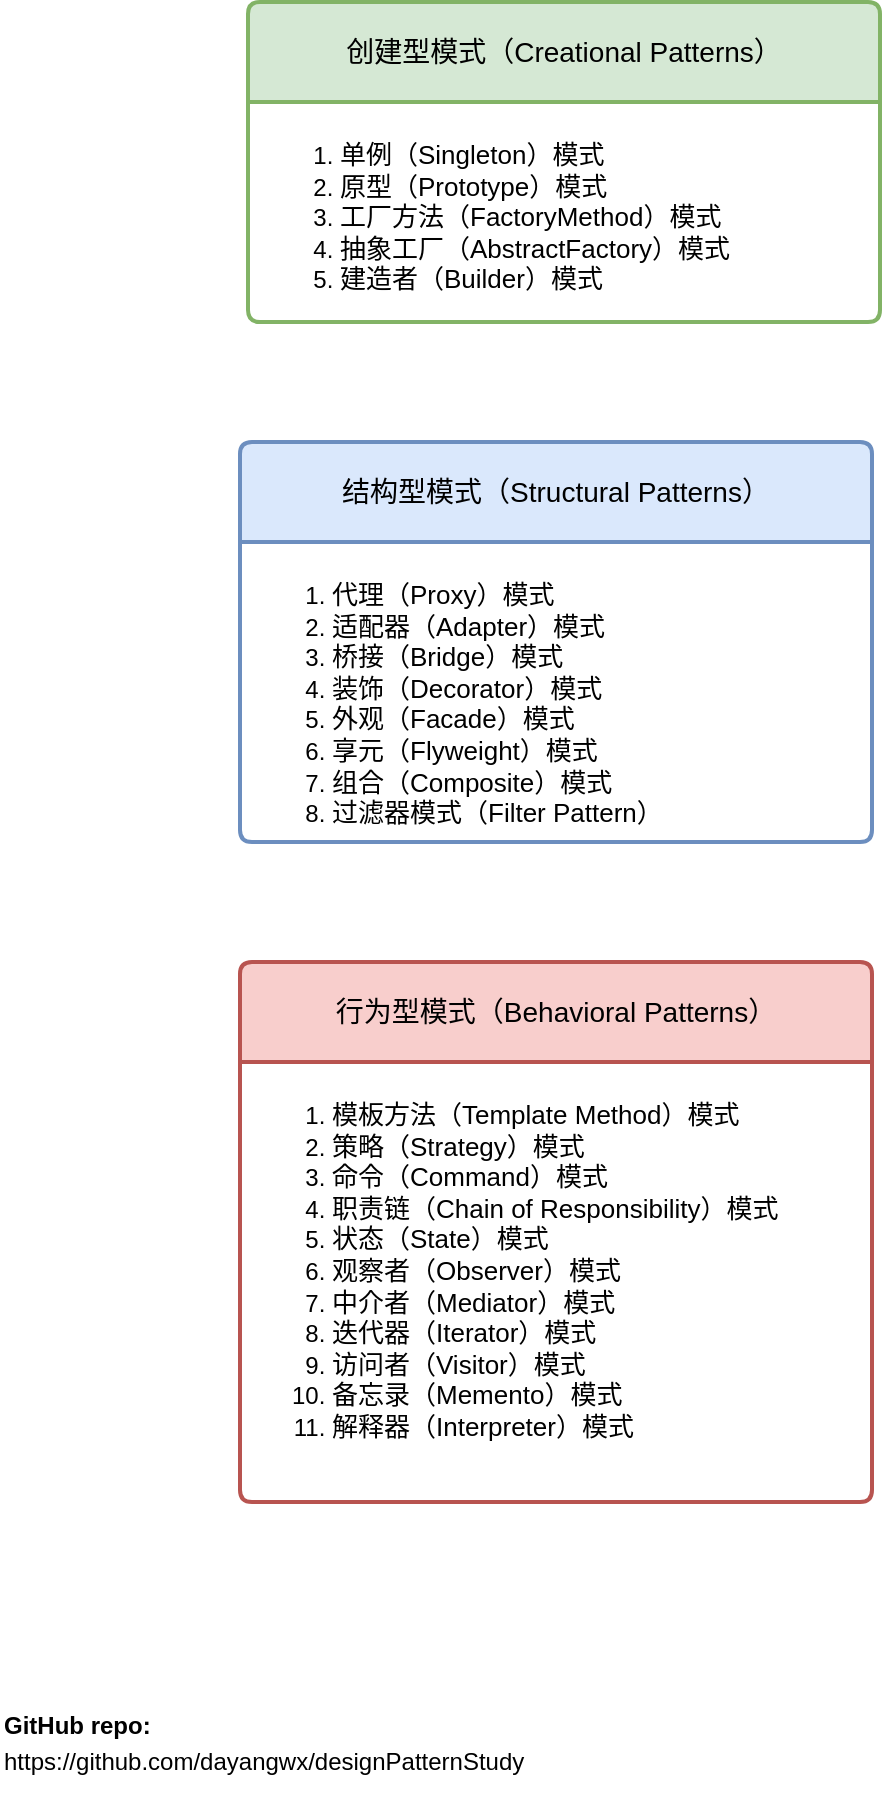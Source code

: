 <mxfile version="28.0.5" pages="3">
  <diagram id="zRVN3s2uPfJnkFUQuOGw" name="设计模式总览">
    <mxGraphModel dx="2253" dy="743" grid="1" gridSize="10" guides="1" tooltips="1" connect="1" arrows="1" fold="1" page="1" pageScale="1" pageWidth="827" pageHeight="1169" math="0" shadow="0">
      <root>
        <mxCell id="0" />
        <mxCell id="1" parent="0" />
        <mxCell id="wAoLEg8Pgq-Iw8aR-I5j-6" value="创建型模式（Creational Patterns）" style="swimlane;childLayout=stackLayout;horizontal=1;startSize=50;horizontalStack=0;rounded=1;fontSize=14;fontStyle=0;strokeWidth=2;resizeParent=0;resizeLast=1;shadow=0;dashed=0;align=center;arcSize=4;whiteSpace=wrap;html=1;fillColor=#d5e8d4;strokeColor=#82b366;" vertex="1" parent="1">
          <mxGeometry x="54" y="110" width="316" height="160" as="geometry" />
        </mxCell>
        <mxCell id="wAoLEg8Pgq-Iw8aR-I5j-7" value="&lt;ol&gt;&lt;li&gt;&lt;font style=&quot;font-size: 13px;&quot;&gt;单例（Singleton）模式&lt;/font&gt;&lt;/li&gt;&lt;li&gt;&lt;font style=&quot;font-size: 13px;&quot;&gt;原型（Prototype）模式&lt;/font&gt;&lt;/li&gt;&lt;li&gt;&lt;font style=&quot;font-size: 13px;&quot;&gt;工厂方法（FactoryMethod）模式&lt;/font&gt;&lt;/li&gt;&lt;li&gt;&lt;font style=&quot;font-size: 13px;&quot;&gt;抽象工厂（AbstractFactory）模式&lt;/font&gt;&lt;/li&gt;&lt;li&gt;&lt;font style=&quot;font-size: 13px;&quot;&gt;建造者（Builder）模式&lt;/font&gt;&lt;/li&gt;&lt;/ol&gt;" style="align=left;strokeColor=none;fillColor=none;spacingLeft=4;spacingRight=4;fontSize=12;verticalAlign=top;resizable=0;rotatable=0;part=1;html=1;whiteSpace=wrap;" vertex="1" parent="wAoLEg8Pgq-Iw8aR-I5j-6">
          <mxGeometry y="50" width="316" height="110" as="geometry" />
        </mxCell>
        <mxCell id="qGMsyxO-o0y64ilo2A73-3" value="结构型模式（Structural Patterns）" style="swimlane;childLayout=stackLayout;horizontal=1;startSize=50;horizontalStack=0;rounded=1;fontSize=14;fontStyle=0;strokeWidth=2;resizeParent=0;resizeLast=1;shadow=0;dashed=0;align=center;arcSize=4;whiteSpace=wrap;html=1;fillColor=#dae8fc;strokeColor=#6c8ebf;" vertex="1" parent="1">
          <mxGeometry x="50" y="330" width="316" height="200" as="geometry" />
        </mxCell>
        <mxCell id="qGMsyxO-o0y64ilo2A73-4" value="&lt;ol&gt;&lt;li&gt;&lt;span style=&quot;font-size: 13px; background-color: transparent; color: light-dark(rgb(0, 0, 0), rgb(255, 255, 255));&quot;&gt;代理（Proxy）模式&lt;/span&gt;&lt;/li&gt;&lt;li&gt;&lt;span style=&quot;font-size: 13px; background-color: transparent; color: light-dark(rgb(0, 0, 0), rgb(255, 255, 255));&quot;&gt;适配器（Adapter）模式&lt;/span&gt;&lt;/li&gt;&lt;li&gt;&lt;span style=&quot;font-size: 13px; background-color: transparent; color: light-dark(rgb(0, 0, 0), rgb(255, 255, 255));&quot;&gt;桥接（Bridge）模式&lt;/span&gt;&lt;/li&gt;&lt;li&gt;&lt;span style=&quot;font-size: 13px; background-color: transparent; color: light-dark(rgb(0, 0, 0), rgb(255, 255, 255));&quot;&gt;装饰（Decorator）模式&lt;/span&gt;&lt;/li&gt;&lt;li&gt;&lt;span style=&quot;font-size: 13px; background-color: transparent; color: light-dark(rgb(0, 0, 0), rgb(255, 255, 255));&quot;&gt;外观（Facade）模式&lt;/span&gt;&lt;/li&gt;&lt;li&gt;&lt;span style=&quot;font-size: 13px; background-color: transparent; color: light-dark(rgb(0, 0, 0), rgb(255, 255, 255));&quot;&gt;享元（Flyweight）模式&lt;/span&gt;&lt;/li&gt;&lt;li&gt;&lt;span style=&quot;font-size: 13px; background-color: transparent; color: light-dark(rgb(0, 0, 0), rgb(255, 255, 255));&quot;&gt;组合（Composite）模式&lt;/span&gt;&lt;/li&gt;&lt;li&gt;&lt;span style=&quot;font-size: 13px; background-color: transparent; color: light-dark(rgb(0, 0, 0), rgb(255, 255, 255));&quot;&gt;过滤器模式（Filter Pattern）&lt;/span&gt;&lt;/li&gt;&lt;/ol&gt;" style="align=left;strokeColor=none;fillColor=none;spacingLeft=4;spacingRight=4;fontSize=12;verticalAlign=top;resizable=0;rotatable=0;part=1;html=1;whiteSpace=wrap;" vertex="1" parent="qGMsyxO-o0y64ilo2A73-3">
          <mxGeometry y="50" width="316" height="150" as="geometry" />
        </mxCell>
        <mxCell id="Pu4IM1onjuimVq4AnpsN-2" value="&lt;span style=&quot;text-align: left;&quot;&gt;&lt;font&gt;行为型模式（Behavioral Patterns）&lt;/font&gt;&lt;/span&gt;" style="swimlane;childLayout=stackLayout;horizontal=1;startSize=50;horizontalStack=0;rounded=1;fontSize=14;fontStyle=0;strokeWidth=2;resizeParent=0;resizeLast=1;shadow=0;dashed=0;align=center;arcSize=4;whiteSpace=wrap;html=1;fillColor=#f8cecc;strokeColor=#b85450;" vertex="1" parent="1">
          <mxGeometry x="50" y="590" width="316" height="270" as="geometry" />
        </mxCell>
        <mxCell id="Pu4IM1onjuimVq4AnpsN-3" value="&lt;ol&gt;&lt;li&gt;&lt;span style=&quot;font-size: 13px; background-color: transparent; color: light-dark(rgb(0, 0, 0), rgb(255, 255, 255));&quot;&gt;模板方法（Template Method）模式&lt;/span&gt;&lt;/li&gt;&lt;li&gt;&lt;span style=&quot;font-size: 13px;&quot;&gt;策略（Strategy）模式&lt;/span&gt;&lt;/li&gt;&lt;li&gt;&lt;span style=&quot;font-size: 13px;&quot;&gt;命令（Command）模式&lt;/span&gt;&lt;/li&gt;&lt;li&gt;&lt;span style=&quot;font-size: 13px;&quot;&gt;职责链（Chain of Responsibility）模式&lt;/span&gt;&lt;/li&gt;&lt;li&gt;&lt;span style=&quot;font-size: 13px;&quot;&gt;状态（State）模式&lt;/span&gt;&lt;/li&gt;&lt;li&gt;&lt;span style=&quot;font-size: 13px;&quot;&gt;观察者（Observer）模式&lt;/span&gt;&lt;/li&gt;&lt;li&gt;&lt;span style=&quot;font-size: 13px;&quot;&gt;中介者（Mediator）模式&lt;/span&gt;&lt;/li&gt;&lt;li&gt;&lt;span style=&quot;font-size: 13px;&quot;&gt;迭代器（Iterator）模式&lt;/span&gt;&lt;/li&gt;&lt;li&gt;&lt;span style=&quot;font-size: 13px;&quot;&gt;访问者（Visitor）模式&lt;/span&gt;&lt;/li&gt;&lt;li&gt;&lt;span style=&quot;font-size: 13px;&quot;&gt;备忘录（Memento）模式&lt;/span&gt;&lt;/li&gt;&lt;li&gt;&lt;span style=&quot;font-size: 13px;&quot;&gt;解释器（Interpreter）模式&lt;/span&gt;&lt;/li&gt;&lt;/ol&gt;" style="align=left;strokeColor=none;fillColor=none;spacingLeft=4;spacingRight=4;fontSize=12;verticalAlign=top;resizable=0;rotatable=0;part=1;html=1;whiteSpace=wrap;" vertex="1" parent="Pu4IM1onjuimVq4AnpsN-2">
          <mxGeometry y="50" width="316" height="220" as="geometry" />
        </mxCell>
        <mxCell id="tuSu_7EWScsvxFUcPU4P-1" value="&lt;div style=&quot;line-height: 150%;&quot;&gt;&lt;b&gt;GitHub repo:&lt;/b&gt;&lt;div&gt;https://github.com/dayangwx/designPatternStudy&lt;/div&gt;&lt;/div&gt;" style="text;html=1;align=left;verticalAlign=middle;resizable=0;points=[];autosize=1;strokeColor=none;fillColor=none;" vertex="1" parent="1">
          <mxGeometry x="-70" y="955" width="280" height="50" as="geometry" />
        </mxCell>
      </root>
    </mxGraphModel>
  </diagram>
  <diagram id="s9Nj-BNSNQLIezm4u_ZE" name="创建型-单例设计模式">
    <mxGraphModel dx="786" dy="463" grid="1" gridSize="10" guides="1" tooltips="1" connect="1" arrows="1" fold="1" page="1" pageScale="1" pageWidth="827" pageHeight="1169" math="0" shadow="0">
      <root>
        <mxCell id="0" />
        <mxCell id="1" parent="0" />
      </root>
    </mxGraphModel>
  </diagram>
  <diagram name="创建型-工厂设计模式" id="Page-1">
    <mxGraphModel dx="1426" dy="743" grid="1" gridSize="10" guides="1" tooltips="1" connect="1" arrows="1" fold="1" page="1" pageScale="1" pageWidth="827" pageHeight="1169" math="0" shadow="0">
      <root>
        <mxCell id="0" />
        <mxCell id="1" parent="0" />
        <UserObject label="&lt;div style=&quot;font-size: 1px&quot;&gt;&lt;p style=&quot;text-align:center;margin-left:0;margin-right:0;margin-top:0px;margin-bottom:0px;text-indent:0;vertical-align:middle;direction:ltr;&quot;&gt;&lt;font style=&quot;font-size:12px;font-family:0;color:#000000;direction:ltr;letter-spacing:0px;line-height:120%;opacity:1&quot;&gt;抽象类Car&lt;/font&gt;&lt;/p&gt;&lt;/div&gt;" tags="Background" id="2">
          <mxCell style="verticalAlign=middle;align=center;overflow=width;vsdxID=1;fillColor=#fbeada;gradientColor=none;shape=stencil(hZJLEoIwDIZP06VMSQZ0j3gPRop0rJQpD/H2UoMCLQ67JP2S/EnKMGnKrBYMeNMafRdPmbclwzMDkFUpjGxHi2HKMCm0ETejuyonv84saa2H7m2FgfLCOIiPNgv4iyL8410IVrJawCcMEP/D185Q6XCqzaMgiic+XCbwATaQX+wLod8W18ymTH8mB3eFHnydswjwGVjPgn5b3N3lzuJHYz5ZIZWiiy/f3ROPIfoemL4B);strokeColor=#000000;strokeWidth=2;spacingTop=-3;spacingBottom=-3;spacingLeft=-3;spacingRight=-3;points=[];labelBackgroundColor=none;rounded=0;html=1;whiteSpace=wrap;" parent="1" vertex="1">
            <mxGeometry x="111" y="286" width="100" height="50" as="geometry" />
          </mxCell>
        </UserObject>
        <UserObject label="&lt;div style=&quot;font-size: 1px&quot;&gt;&lt;p style=&quot;text-align:center;margin-left:0;margin-right:0;margin-top:0px;margin-bottom:0px;text-indent:0;vertical-align:middle;direction:ltr;&quot;&gt;&lt;font style=&quot;font-size:12px;font-family:0;color:#000000;direction:ltr;letter-spacing:0px;line-height:120%;opacity:1&quot;&gt;具体类A-VanCar&lt;/font&gt;&lt;/p&gt;&lt;/div&gt;" tags="Background" id="3">
          <mxCell style="verticalAlign=middle;align=center;overflow=width;vsdxID=2;fillColor=#fadcdb;gradientColor=none;shape=stencil(nZBRDoQgDERP03+WHsHFe5iISyOCQdT19kIaIxq//Jtp3zTpAFaTaUYNUkwx+F6v1EYD+AUpyRkdKCYFqACrzgf9C352LfuxyWRWg1/yhT/nRE5IsZWuZtCSK8CPeI0e/hF+jV7AJM4PO7KWCyr390bSiNtEtQM=);strokeColor=#000000;strokeWidth=2;spacingTop=-3;spacingBottom=-3;spacingLeft=-3;spacingRight=-3;points=[];labelBackgroundColor=none;rounded=0;html=1;whiteSpace=wrap;" parent="1" vertex="1">
            <mxGeometry x="295" y="232" width="149" height="54" as="geometry" />
          </mxCell>
        </UserObject>
        <UserObject label="&lt;div style=&quot;font-size: 1px&quot;&gt;&lt;p style=&quot;text-align:center;margin-left:0;margin-right:0;margin-top:0px;margin-bottom:0px;text-indent:0;vertical-align:middle;direction:ltr;&quot;&gt;&lt;font style=&quot;font-size:12px;font-family:0;color:#000000;direction:ltr;letter-spacing:0px;line-height:120%;opacity:1&quot;&gt;具体类B-Sedan&lt;/font&gt;&lt;/p&gt;&lt;/div&gt;" tags="Background" id="4">
          <mxCell style="verticalAlign=middle;align=center;overflow=width;vsdxID=3;fillColor=#fadcdb;gradientColor=none;shape=stencil(nZBRDoQgDERP03+WHsHFe5iISyOCQdT19kIaIxq//Jtp3zTpAFaTaUYNUkwx+F6v1EYD+AUpyRkdKCYFqACrzgf9C352LfuxyWRWg1/yhT/nRE5IsZWuZtCSK8CPeI0e/hF+jV7AJM4PO7KWCyr390bSiNtEtQM=);strokeColor=#000000;strokeWidth=2;spacingTop=-3;spacingBottom=-3;spacingLeft=-3;spacingRight=-3;points=[];labelBackgroundColor=none;rounded=0;html=1;whiteSpace=wrap;" parent="1" vertex="1">
            <mxGeometry x="295" y="336" width="149" height="54" as="geometry" />
          </mxCell>
        </UserObject>
        <UserObject label="&lt;div style=&quot;font-size: 1px&quot;&gt;&lt;p style=&quot;text-align:center;margin-left:0;margin-right:0;margin-top:0px;margin-bottom:0px;text-indent:0;vertical-align:middle;direction:ltr;&quot;&gt;&lt;font style=&quot;font-size:12px;font-family:0;color:#000000;direction:ltr;letter-spacing:0px;line-height:120%;opacity:1&quot;&gt;BuildSimpleCarFactory&lt;/font&gt;&lt;/p&gt;&lt;/div&gt;" tags="Background" id="5">
          <mxCell style="verticalAlign=middle;align=center;overflow=width;vsdxID=4;fillColor=#e5f6da;gradientColor=none;shape=stencil(nZBRDoQgDERP03+WHsHFe5iISyOCQdT19kIaIxq//Jtp3zTpAFaTaUYNUkwx+F6v1EYD+AUpyRkdKCYFqACrzgf9C352LfuxyWRWg1/yhT/nRE5IsZWuZtCSK8CPeI0e/hF+jV7AJM4PO7KWCyr390bSiNtEtQM=);strokeColor=#000000;strokeWidth=2;spacingTop=-3;spacingBottom=-3;spacingLeft=-3;spacingRight=-3;points=[];labelBackgroundColor=none;rounded=0;html=1;whiteSpace=wrap;" parent="1" vertex="1">
            <mxGeometry x="513" y="284" width="197" height="66" as="geometry" />
          </mxCell>
        </UserObject>
        <UserObject label="&lt;div style=&quot;font-size: 1px&quot;&gt;&lt;p style=&quot;text-align:center;margin-left:0;margin-right:0;margin-top:0px;margin-bottom:0px;text-indent:0;vertical-align:middle;direction:ltr;&quot;&gt;&lt;font style=&quot;font-size:12px;font-family:0;color:#000000;direction:ltr;letter-spacing:0px;line-height:120%;opacity:1&quot;&gt;if (&amp;quot;mysql&amp;quot;.equalsIgnoreCase(type)) {&lt;br/&gt;   return &lt;/font&gt;&lt;font style=&quot;font-size:12px;font-family:0;color:#000000;direction:ltr;letter-spacing:0px;line-height:120%;opacity:1&quot;&gt;&lt;b&gt;new MysqlDBConnect&lt;/b&gt;&lt;/font&gt;&lt;font style=&quot;font-size:12px;font-family:0;color:#000000;direction:ltr;letter-spacing:0px;line-height:120%;opacity:1&quot;&gt;(&amp;quot;muser&amp;quot;, &amp;quot;jdbc.mysql&amp;quot;);&lt;br/&gt;} else if (&amp;quot;azure&amp;quot;.equalsIgnoreCase(type)) {&lt;br/&gt;   return &lt;/font&gt;&lt;font style=&quot;font-size:12px;font-family:0;color:#000000;direction:ltr;letter-spacing:0px;line-height:120%;opacity:1&quot;&gt;&lt;b&gt;new AzureDBConnect&lt;/b&gt;&lt;/font&gt;&lt;font style=&quot;font-size:12px;font-family:0;color:#000000;direction:ltr;letter-spacing:0px;line-height:120%;opacity:1&quot;&gt;(&amp;quot;azureUser&amp;quot;, &amp;quot;jdbc.azure&amp;quot;);&lt;br/&gt;}&lt;/font&gt;&lt;/p&gt;&lt;/div&gt;" tags="Background" id="6">
          <mxCell style="verticalAlign=middle;align=center;overflow=width;vsdxID=5;fillColor=#fff7bc;gradientColor=none;shape=stencil(UzV2Ls5ILEhVNTIoLinKz04tz0wpyVA1dlE1MsrMy0gtyiwBslSNXVWNndPyi1LTi/JL81Ig/IJEkEoQKze/DGRCBUSfAUiHkUElMs8NojAnMw9JoaWZnqEZsYoNDVDNNTTVMzIhQbkBHrPJVkqeQiADEXZpmTk5yDLooQwUgsSQsSsA);strokeColor=none;strokeWidth=0;spacingTop=-3;spacingBottom=-3;spacingLeft=-3;spacingRight=-3;points=[];labelBackgroundColor=none;rounded=0;html=1;whiteSpace=wrap;" parent="1" vertex="1">
            <mxGeometry x="790" y="264.5" width="417" height="105" as="geometry" />
          </mxCell>
        </UserObject>
        <UserObject label="" tags="Background" id="7">
          <mxCell style="vsdxID=6;fillColor=#fff7bc;gradientColor=none;shape=stencil(UzV2Ls5ILEhVNTIoLinKz04tz0wpyVA1dlE1MsrMy0gtyiwBslSNXVWNndPyi1LTi/JL81Ig/IJEkEoQKze/DGRCBUSfpZmeoRlIl5FBJUTEAMxzgyjOyczDq9jQVM/IBLcGQwMDUpQTcAyQgfBGWmZODrIMuoeBQpDAMnYFAA==);strokeColor=none;strokeWidth=0;spacingTop=-3;spacingBottom=-3;spacingLeft=-3;spacingRight=-3;points=[];labelBackgroundColor=none;rounded=0;html=1;whiteSpace=wrap;" parent="1" vertex="1">
            <mxGeometry x="762" y="258" width="417" height="105" as="geometry" />
          </mxCell>
        </UserObject>
        <UserObject label="" tags="Background" id="8">
          <mxCell style="vsdxID=7;fillColor=none;gradientColor=none;shape=stencil(UzV2Ls5ILEhVNTIoLinKz04tz0wpyVA1dlE1MsrMy0gtyiwBslSNXVWNndPyi1LTi/JL81Ig/IJEkEoQKze/DGRCBUSfAUiHkUElMs8NojAnMw9JoaWZnqEZsYoNDVDNNTTVMzIhQbkBHrPJVkqeQiADEXZADnrAAoUgkWLsCgA=);strokeColor=none;strokeWidth=0;spacingTop=-3;spacingBottom=-3;spacingLeft=-3;spacingRight=-3;points=[];labelBackgroundColor=none;rounded=0;html=1;whiteSpace=wrap;" parent="1" vertex="1">
            <mxGeometry x="762" y="258" width="417" height="105" as="geometry" />
          </mxCell>
        </UserObject>
        <UserObject label="&lt;div style=&quot;font-size: 1px&quot;&gt;&lt;p style=&quot;text-align:center;margin-left:0;margin-right:0;margin-top:0px;margin-bottom:0px;text-indent:0;vertical-align:middle;direction:ltr;&quot;&gt;&lt;font style=&quot;font-size: 16px; color: rgb(0, 0, 0); direction: ltr; letter-spacing: 0px; line-height: 120%; opacity: 1;&quot;&gt;&lt;b&gt;简单工厂模式：&lt;/b&gt;&lt;/font&gt;&lt;/p&gt;&lt;/div&gt;" tags="Background" id="9">
          <mxCell style="verticalAlign=middle;align=center;overflow=width;vsdxID=8;fillColor=none;gradientColor=none;shape=stencil(nZBLDoAgDERP0z3SI/i5B4koRAWC+Lu9kMaIxpW7mfZNkw5gOSvhJHA2B28Huek2KMAKONdGSa9DVIA1YNlZL3tvF9OSdyKRSU12TRd2yrGU4OzIXUPgqE0GFuw3evlP+Df6AKO4P6Ry8t27jTiiJrE+AQ==);strokeColor=#000000;strokeWidth=2;spacingTop=-3;spacingBottom=-3;spacingLeft=-3;spacingRight=-3;points=[];labelBackgroundColor=none;rounded=0;html=1;whiteSpace=wrap;" parent="1" vertex="1">
            <mxGeometry x="111" y="150" width="127" height="40" as="geometry" />
          </mxCell>
        </UserObject>
        <UserObject label="&lt;div style=&quot;font-size: 1px&quot;&gt;&lt;p style=&quot;text-align:center;margin-left:0;margin-right:0;margin-top:0px;margin-bottom:0px;text-indent:0;vertical-align:middle;direction:ltr;&quot;&gt;&lt;font style=&quot;font-size: 12px; color: rgb(0, 0, 0); direction: ltr; letter-spacing: 0px; line-height: 120%; opacity: 1;&quot;&gt;违背开闭原则，说白了就是代码耦合度高。&lt;/font&gt;&lt;/p&gt;&lt;p style=&quot;text-align:center;margin-left:0;margin-right:0;margin-top:0px;margin-bottom:0px;text-indent:0;vertical-align:middle;direction:ltr;&quot;&gt;&lt;font style=&quot;font-size: 12px; color: rgb(0, 0, 0); direction: ltr; letter-spacing: 0px; line-height: 120%; opacity: 1;&quot;&gt;如果你要扩展，就要新增else&lt;/font&gt;&lt;/p&gt;&lt;/div&gt;" tags="Background" id="10">
          <mxCell style="verticalAlign=middle;align=center;overflow=width;vsdxID=9;fillColor=none;gradientColor=none;shape=stencil(nZBLDoAgDERP0z3SI/i5B4koRAWC+Lu9kMaIxpW7mfZNkw5gOSvhJHA2B28Huek2KMAKONdGSa9DVIA1YNlZL3tvF9OSdyKRSU12TRd2yrGU4OzIXUPgqE0GFuw3evlP+Df6AKO4P6Ry8t27jTiiJrE+AQ==);strokeColor=#000000;strokeWidth=2;spacingTop=-3;spacingBottom=-3;spacingLeft=-3;spacingRight=-3;points=[];labelBackgroundColor=none;rounded=0;html=1;whiteSpace=wrap;" parent="1" vertex="1">
            <mxGeometry x="111" y="450" width="387" height="40" as="geometry" />
          </mxCell>
        </UserObject>
        <UserObject label="&lt;div style=&quot;font-size: 1px&quot;&gt;&lt;p style=&quot;text-align:center;margin-left:0;margin-right:0;margin-top:0px;margin-bottom:0px;text-indent:0;vertical-align:middle;direction:ltr;&quot;&gt;&lt;font style=&quot;font-size:12px;font-family:0;color:#000000;direction:ltr;letter-spacing:0px;line-height:120%;opacity:1&quot;&gt;extends&lt;/font&gt;&lt;/p&gt;&lt;/div&gt;" tags="Background" id="11">
          <mxCell style="vsdxID=10;edgeStyle=none;startArrow=none;endArrow=block;startSize=5;endSize=5;strokeWidth=2;spacingTop=0;spacingBottom=0;spacingLeft=0;spacingRight=0;verticalAlign=middle;html=1;labelBackgroundColor=#ffffff;rounded=0;align=center;exitX=0;exitY=0.5;exitDx=0;exitDy=0;exitPerimeter=0;entryX=0.5;entryY=1;entryDx=0;entryDy=0;entryPerimeter=0;" parent="1" source="4" target="2" edge="1">
            <mxGeometry x="-0.317" y="7" relative="1" as="geometry">
              <mxPoint as="offset" />
              <Array as="points">
                <mxPoint x="161" y="363" />
              </Array>
            </mxGeometry>
          </mxCell>
        </UserObject>
        <UserObject label="&lt;div style=&quot;font-size: 1px&quot;&gt;&lt;p style=&quot;text-align:center;margin-left:0;margin-right:0;margin-top:0px;margin-bottom:0px;text-indent:0;vertical-align:middle;direction:ltr;&quot;&gt;&lt;font style=&quot;font-size:12px;font-family:0;color:#000000;direction:ltr;letter-spacing:0px;line-height:120%;opacity:1&quot;&gt;extends&lt;/font&gt;&lt;/p&gt;&lt;/div&gt;" tags="Background" id="12">
          <mxCell style="vsdxID=11;edgeStyle=none;startArrow=none;endArrow=block;startSize=5;endSize=5;strokeWidth=2;spacingTop=0;spacingBottom=0;spacingLeft=0;spacingRight=0;verticalAlign=middle;html=1;labelBackgroundColor=#ffffff;rounded=0;align=center;exitX=0;exitY=0.5;exitDx=0;exitDy=0;exitPerimeter=0;entryX=0.5;entryY=0;entryDx=0;entryDy=0;entryPerimeter=0;" parent="1" source="3" target="2" edge="1">
            <mxGeometry relative="1" as="geometry">
              <mxPoint x="34" as="offset" />
              <Array as="points">
                <mxPoint x="161" y="259" />
              </Array>
            </mxGeometry>
          </mxCell>
        </UserObject>
        <UserObject label="" tags="Background" id="13">
          <mxCell style="vsdxID=12;edgeStyle=none;dashed=1;dashPattern=1.00 4.00;startArrow=none;endArrow=block;startSize=5;endSize=5;strokeWidth=2;spacingTop=0;spacingBottom=0;spacingLeft=0;spacingRight=0;verticalAlign=middle;html=1;labelBackgroundColor=#ffffff;rounded=0;exitX=0.497;exitY=0;exitDx=0;exitDy=0;exitPerimeter=0;entryX=1;entryY=0.5;entryDx=0;entryDy=0;entryPerimeter=0;" parent="1" source="5" target="3" edge="1">
            <mxGeometry relative="1" as="geometry">
              <mxPoint x="70" y="101" as="offset" />
              <Array as="points">
                <mxPoint x="608" y="259" />
              </Array>
            </mxGeometry>
          </mxCell>
        </UserObject>
        <UserObject label="" tags="Background" id="14">
          <mxCell style="vsdxID=13;edgeStyle=none;dashed=1;dashPattern=1.00 4.00;startArrow=none;endArrow=block;startSize=5;endSize=5;strokeWidth=2;spacingTop=0;spacingBottom=0;spacingLeft=0;spacingRight=0;verticalAlign=middle;html=1;labelBackgroundColor=#ffffff;rounded=0;exitX=0.497;exitY=1;exitDx=0;exitDy=0;exitPerimeter=0;entryX=1;entryY=0.5;entryDx=0;entryDy=0;entryPerimeter=0;" parent="1" source="5" target="4" edge="1">
            <mxGeometry relative="1" as="geometry">
              <mxPoint x="70" y="101" as="offset" />
              <Array as="points">
                <mxPoint x="608" y="363" />
              </Array>
            </mxGeometry>
          </mxCell>
        </UserObject>
        <UserObject label="" tags="Background" id="15">
          <mxCell style="vsdxID=14;edgeStyle=none;startArrow=none;endArrow=block;startSize=5;endSize=5;strokeWidth=2;spacingTop=0;spacingBottom=0;spacingLeft=0;spacingRight=0;verticalAlign=middle;html=1;labelBackgroundColor=#ffffff;rounded=0;exitX=1;exitY=0.5;exitDx=0;exitDy=0;exitPerimeter=0;entryX=0;entryY=0.505;entryDx=0;entryDy=0;entryPerimeter=0;" parent="1" source="5" target="6" edge="1">
            <mxGeometry relative="1" as="geometry">
              <mxPoint x="-29" y="102" as="offset" />
              <Array as="points" />
            </mxGeometry>
          </mxCell>
        </UserObject>
        <UserObject label="&lt;div style=&quot;&quot;&gt;&lt;p style=&quot;text-align: center; margin: 0px; text-indent: 0px; vertical-align: middle; direction: ltr;&quot;&gt;&lt;span style=&quot;font-size: 16px;&quot;&gt;&lt;b&gt;工厂方法模式&lt;/b&gt;&lt;/span&gt;&lt;/p&gt;&lt;/div&gt;" tags="Background" id="YFfJXEZBGBs_gFEX884V-15">
          <mxCell style="verticalAlign=middle;align=center;overflow=width;vsdxID=8;fillColor=none;gradientColor=none;shape=stencil(nZBLDoAgDERP0z3SI/i5B4koRAWC+Lu9kMaIxpW7mfZNkw5gOSvhJHA2B28Huek2KMAKONdGSa9DVIA1YNlZL3tvF9OSdyKRSU12TRd2yrGU4OzIXUPgqE0GFuw3evlP+Df6AKO4P6Ry8t27jTiiJrE+AQ==);strokeColor=#000000;strokeWidth=2;spacingTop=-3;spacingBottom=-3;spacingLeft=-3;spacingRight=-3;points=[];labelBackgroundColor=none;rounded=0;html=1;whiteSpace=wrap;" vertex="1" parent="1">
            <mxGeometry x="111" y="630" width="127" height="40" as="geometry" />
          </mxCell>
        </UserObject>
        <mxCell id="YFfJXEZBGBs_gFEX884V-17" value="抽象类DBConnect" style="rounded=1;whiteSpace=wrap;html=1;fillColor=#ffe6cc;strokeColor=#d79b00;" vertex="1" parent="1">
          <mxGeometry x="80" y="760" width="120" height="60" as="geometry" />
        </mxCell>
        <mxCell id="YFfJXEZBGBs_gFEX884V-20" value="" style="edgeStyle=orthogonalEdgeStyle;rounded=0;orthogonalLoop=1;jettySize=auto;html=1;" edge="1" parent="1" source="YFfJXEZBGBs_gFEX884V-18" target="YFfJXEZBGBs_gFEX884V-17">
          <mxGeometry relative="1" as="geometry">
            <Array as="points">
              <mxPoint x="150" y="730" />
            </Array>
          </mxGeometry>
        </mxCell>
        <mxCell id="YFfJXEZBGBs_gFEX884V-23" value="extends" style="edgeLabel;html=1;align=center;verticalAlign=middle;resizable=0;points=[];" vertex="1" connectable="0" parent="YFfJXEZBGBs_gFEX884V-20">
          <mxGeometry x="-0.222" y="1" relative="1" as="geometry">
            <mxPoint as="offset" />
          </mxGeometry>
        </mxCell>
        <mxCell id="YFfJXEZBGBs_gFEX884V-18" value="具体类-MysqlConnect" style="rounded=0;whiteSpace=wrap;html=1;fillColor=#f8cecc;strokeColor=#b85450;" vertex="1" parent="1">
          <mxGeometry x="300" y="700" width="160" height="60" as="geometry" />
        </mxCell>
        <mxCell id="YFfJXEZBGBs_gFEX884V-19" value="具体类-AzureConnect" style="rounded=0;whiteSpace=wrap;html=1;fillColor=#f8cecc;strokeColor=#b85450;" vertex="1" parent="1">
          <mxGeometry x="300" y="830" width="160" height="60" as="geometry" />
        </mxCell>
        <mxCell id="YFfJXEZBGBs_gFEX884V-25" style="edgeStyle=orthogonalEdgeStyle;rounded=0;orthogonalLoop=1;jettySize=auto;html=1;entryX=0.583;entryY=1.033;entryDx=0;entryDy=0;entryPerimeter=0;" edge="1" parent="1" source="YFfJXEZBGBs_gFEX884V-19" target="YFfJXEZBGBs_gFEX884V-17">
          <mxGeometry relative="1" as="geometry" />
        </mxCell>
        <mxCell id="YFfJXEZBGBs_gFEX884V-26" value="extends" style="edgeLabel;html=1;align=center;verticalAlign=middle;resizable=0;points=[];" vertex="1" connectable="0" parent="YFfJXEZBGBs_gFEX884V-25">
          <mxGeometry x="-0.426" y="2" relative="1" as="geometry">
            <mxPoint x="-6" y="-2" as="offset" />
          </mxGeometry>
        </mxCell>
        <mxCell id="YFfJXEZBGBs_gFEX884V-30" style="edgeStyle=orthogonalEdgeStyle;rounded=0;orthogonalLoop=1;jettySize=auto;html=1;entryX=0.5;entryY=0;entryDx=0;entryDy=0;" edge="1" parent="1" source="YFfJXEZBGBs_gFEX884V-27" target="YFfJXEZBGBs_gFEX884V-28">
          <mxGeometry relative="1" as="geometry" />
        </mxCell>
        <mxCell id="YFfJXEZBGBs_gFEX884V-32" value="extends" style="edgeLabel;html=1;align=center;verticalAlign=middle;resizable=0;points=[];" vertex="1" connectable="0" parent="YFfJXEZBGBs_gFEX884V-30">
          <mxGeometry x="-0.348" y="1" relative="1" as="geometry">
            <mxPoint as="offset" />
          </mxGeometry>
        </mxCell>
        <mxCell id="YFfJXEZBGBs_gFEX884V-39" style="edgeStyle=orthogonalEdgeStyle;rounded=0;orthogonalLoop=1;jettySize=auto;html=1;entryX=1;entryY=0.5;entryDx=0;entryDy=0;dashed=1;" edge="1" parent="1" source="YFfJXEZBGBs_gFEX884V-27" target="YFfJXEZBGBs_gFEX884V-18">
          <mxGeometry relative="1" as="geometry" />
        </mxCell>
        <mxCell id="YFfJXEZBGBs_gFEX884V-27" value="具体工厂类-MysqlConnectFactory" style="rounded=0;whiteSpace=wrap;html=1;fillColor=#dae8fc;strokeColor=#6c8ebf;" vertex="1" parent="1">
          <mxGeometry x="600" y="700" width="162" height="60" as="geometry" />
        </mxCell>
        <mxCell id="YFfJXEZBGBs_gFEX884V-28" value="抽象工厂类-AbstractDBConnectFactory" style="rounded=1;whiteSpace=wrap;html=1;fillColor=#d5e8d4;strokeColor=#82b366;" vertex="1" parent="1">
          <mxGeometry x="827" y="760" width="280" height="60" as="geometry" />
        </mxCell>
        <mxCell id="YFfJXEZBGBs_gFEX884V-31" style="edgeStyle=orthogonalEdgeStyle;rounded=0;orthogonalLoop=1;jettySize=auto;html=1;entryX=0.5;entryY=1;entryDx=0;entryDy=0;" edge="1" parent="1" source="YFfJXEZBGBs_gFEX884V-29" target="YFfJXEZBGBs_gFEX884V-28">
          <mxGeometry relative="1" as="geometry" />
        </mxCell>
        <mxCell id="YFfJXEZBGBs_gFEX884V-33" value="extends" style="edgeLabel;html=1;align=center;verticalAlign=middle;resizable=0;points=[];" vertex="1" connectable="0" parent="YFfJXEZBGBs_gFEX884V-31">
          <mxGeometry x="-0.369" y="-2" relative="1" as="geometry">
            <mxPoint as="offset" />
          </mxGeometry>
        </mxCell>
        <mxCell id="YFfJXEZBGBs_gFEX884V-40" style="edgeStyle=orthogonalEdgeStyle;rounded=0;orthogonalLoop=1;jettySize=auto;html=1;entryX=1;entryY=0.5;entryDx=0;entryDy=0;dashed=1;" edge="1" parent="1" source="YFfJXEZBGBs_gFEX884V-29" target="YFfJXEZBGBs_gFEX884V-19">
          <mxGeometry relative="1" as="geometry" />
        </mxCell>
        <mxCell id="YFfJXEZBGBs_gFEX884V-29" value="具体工厂类-AzureConnectFactory" style="rounded=0;whiteSpace=wrap;html=1;fillColor=#dae8fc;strokeColor=#6c8ebf;" vertex="1" parent="1">
          <mxGeometry x="602" y="830" width="160" height="60" as="geometry" />
        </mxCell>
        <mxCell id="YFfJXEZBGBs_gFEX884V-34" value="用来创建MysqlConnect对象" style="text;html=1;align=center;verticalAlign=middle;whiteSpace=wrap;rounded=0;" vertex="1" parent="1">
          <mxGeometry x="610" y="670" width="170" height="30" as="geometry" />
        </mxCell>
        <mxCell id="YFfJXEZBGBs_gFEX884V-35" value="用来创建AzureConnect对象" style="text;html=1;align=center;verticalAlign=middle;whiteSpace=wrap;rounded=0;" vertex="1" parent="1">
          <mxGeometry x="602" y="890" width="170" height="30" as="geometry" />
        </mxCell>
        <mxCell id="YFfJXEZBGBs_gFEX884V-41" value="满足了开闭原则。如果想要获取其他DB连接的对象，就去新建xxxConnect类，以及具体工厂类xxxConnectFactory&lt;div&gt;虽说满足了开闭原则，&lt;/div&gt;&lt;div&gt;但是会发现如果想要增加一个功能，那么类就会增加两个。&amp;nbsp;&lt;/div&gt;&lt;div&gt;1： 复杂度增加&lt;/div&gt;&lt;div&gt;2： 产品功能单一。&lt;/div&gt;&lt;div&gt;&lt;br&gt;&lt;/div&gt;&lt;div&gt;比如说：我现在想要让它MQ的连接呢？github的连接？文件服务器的连接？&lt;/div&gt;" style="text;html=1;align=left;verticalAlign=top;whiteSpace=wrap;rounded=0;" vertex="1" parent="1">
          <mxGeometry x="120" y="980" width="430" height="100" as="geometry" />
        </mxCell>
        <UserObject label="&lt;div style=&quot;&quot;&gt;&lt;p style=&quot;text-align: center; margin: 0px; text-indent: 0px; vertical-align: middle; direction: ltr;&quot;&gt;&lt;span style=&quot;font-size: 16px;&quot;&gt;&lt;b&gt;抽象工厂模式&lt;/b&gt;&lt;/span&gt;&lt;/p&gt;&lt;/div&gt;" tags="Background" id="9ifcQX4vvn5vu0cJJsfU-15">
          <mxCell style="verticalAlign=middle;align=center;overflow=width;vsdxID=8;fillColor=none;gradientColor=none;shape=stencil(nZBLDoAgDERP0z3SI/i5B4koRAWC+Lu9kMaIxpW7mfZNkw5gOSvhJHA2B28Huek2KMAKONdGSa9DVIA1YNlZL3tvF9OSdyKRSU12TRd2yrGU4OzIXUPgqE0GFuw3evlP+Df6AKO4P6Ry8t27jTiiJrE+AQ==);strokeColor=#000000;strokeWidth=2;spacingTop=-3;spacingBottom=-3;spacingLeft=-3;spacingRight=-3;points=[];labelBackgroundColor=none;rounded=0;html=1;whiteSpace=wrap;" vertex="1" parent="1">
            <mxGeometry x="130" y="1291" width="127" height="40" as="geometry" />
          </mxCell>
        </UserObject>
        <mxCell id="9ifcQX4vvn5vu0cJJsfU-16" style="edgeStyle=orthogonalEdgeStyle;rounded=0;orthogonalLoop=1;jettySize=auto;html=1;entryX=0.5;entryY=0;entryDx=0;entryDy=0;startArrow=classic;startFill=1;endArrow=none;endFill=0;" edge="1" parent="1" source="9ifcQX4vvn5vu0cJJsfU-18" target="9ifcQX4vvn5vu0cJJsfU-29">
          <mxGeometry relative="1" as="geometry" />
        </mxCell>
        <mxCell id="9ifcQX4vvn5vu0cJJsfU-17" value="implements" style="edgeLabel;html=1;align=center;verticalAlign=middle;resizable=0;points=[];" vertex="1" connectable="0" parent="9ifcQX4vvn5vu0cJJsfU-16">
          <mxGeometry x="0.138" y="-4" relative="1" as="geometry">
            <mxPoint as="offset" />
          </mxGeometry>
        </mxCell>
        <mxCell id="9ifcQX4vvn5vu0cJJsfU-18" value="顶层抽象工厂类MessageFactory" style="swimlane;fontStyle=0;childLayout=stackLayout;horizontal=1;startSize=26;fillColor=#ffe6cc;horizontalStack=0;resizeParent=1;resizeParentMax=0;resizeLast=0;collapsible=1;marginBottom=0;html=1;strokeColor=#d79b00;" vertex="1" parent="1">
          <mxGeometry x="300" y="1621" width="230" height="104" as="geometry">
            <mxRectangle x="380" y="1210" width="190" height="30" as="alternateBounds" />
          </mxGeometry>
        </mxCell>
        <mxCell id="9ifcQX4vvn5vu0cJJsfU-19" value="MessageSender createSender();" style="text;strokeColor=#d79b00;fillColor=#ffe6cc;align=left;verticalAlign=top;spacingLeft=4;spacingRight=4;overflow=hidden;rotatable=0;points=[[0,0.5],[1,0.5]];portConstraint=eastwest;whiteSpace=wrap;html=1;" vertex="1" parent="9ifcQX4vvn5vu0cJJsfU-18">
          <mxGeometry y="26" width="230" height="26" as="geometry" />
        </mxCell>
        <mxCell id="9ifcQX4vvn5vu0cJJsfU-20" value="MessageFormatter createFormatter();" style="text;strokeColor=#d79b00;fillColor=#ffe6cc;align=left;verticalAlign=top;spacingLeft=4;spacingRight=4;overflow=hidden;rotatable=0;points=[[0,0.5],[1,0.5]];portConstraint=eastwest;whiteSpace=wrap;html=1;" vertex="1" parent="9ifcQX4vvn5vu0cJJsfU-18">
          <mxGeometry y="52" width="230" height="26" as="geometry" />
        </mxCell>
        <mxCell id="9ifcQX4vvn5vu0cJJsfU-21" value="MessageLogger createLogger();" style="text;strokeColor=#d79b00;fillColor=#ffe6cc;align=left;verticalAlign=top;spacingLeft=4;spacingRight=4;overflow=hidden;rotatable=0;points=[[0,0.5],[1,0.5]];portConstraint=eastwest;whiteSpace=wrap;html=1;" vertex="1" parent="9ifcQX4vvn5vu0cJJsfU-18">
          <mxGeometry y="78" width="230" height="26" as="geometry" />
        </mxCell>
        <mxCell id="9ifcQX4vvn5vu0cJJsfU-22" style="edgeStyle=orthogonalEdgeStyle;rounded=0;orthogonalLoop=1;jettySize=auto;html=1;entryX=1;entryY=0.75;entryDx=0;entryDy=0;dashed=1;" edge="1" parent="9ifcQX4vvn5vu0cJJsfU-18">
          <mxGeometry relative="1" as="geometry">
            <mxPoint x="390" y="203" as="sourcePoint" />
            <mxPoint x="230" y="90" as="targetPoint" />
            <Array as="points">
              <mxPoint x="310" y="203" />
              <mxPoint x="310" y="90" />
            </Array>
          </mxGeometry>
        </mxCell>
        <mxCell id="9ifcQX4vvn5vu0cJJsfU-23" value="MessageFormatter" style="swimlane;fillColor=#f8cecc;strokeColor=#b85450;" vertex="1" parent="1">
          <mxGeometry x="690" y="1571" width="220" height="58" as="geometry" />
        </mxCell>
        <mxCell id="9ifcQX4vvn5vu0cJJsfU-24" value="String format(String message);" style="text;html=1;align=center;verticalAlign=middle;resizable=0;points=[];autosize=1;strokeColor=none;fillColor=none;" vertex="1" parent="9ifcQX4vvn5vu0cJJsfU-23">
          <mxGeometry y="32" width="190" height="30" as="geometry" />
        </mxCell>
        <mxCell id="9ifcQX4vvn5vu0cJJsfU-25" value="MessageSender" style="swimlane;fillColor=#dae8fc;strokeColor=#6c8ebf;" vertex="1" parent="1">
          <mxGeometry x="700" y="1371" width="220" height="62" as="geometry" />
        </mxCell>
        <mxCell id="9ifcQX4vvn5vu0cJJsfU-26" value="void send(String message, String to);" style="text;html=1;align=center;verticalAlign=middle;resizable=0;points=[];autosize=1;strokeColor=none;fillColor=none;" vertex="1" parent="9ifcQX4vvn5vu0cJJsfU-25">
          <mxGeometry y="32" width="220" height="30" as="geometry" />
        </mxCell>
        <mxCell id="9ifcQX4vvn5vu0cJJsfU-27" value="MessageLogger" style="swimlane;fillColor=#e1d5e7;strokeColor=#9673a6;" vertex="1" parent="1">
          <mxGeometry x="690" y="1781" width="220" height="62" as="geometry" />
        </mxCell>
        <mxCell id="9ifcQX4vvn5vu0cJJsfU-28" value="void log(String message, String to);" style="text;html=1;align=center;verticalAlign=middle;resizable=0;points=[];autosize=1;strokeColor=none;fillColor=none;" vertex="1" parent="9ifcQX4vvn5vu0cJJsfU-27">
          <mxGeometry x="-5" y="31" width="210" height="30" as="geometry" />
        </mxCell>
        <mxCell id="9ifcQX4vvn5vu0cJJsfU-29" value="具体工厂类SmsFactory" style="swimlane;fontStyle=0;childLayout=stackLayout;horizontal=1;startSize=26;fillColor=#d5e8d4;horizontalStack=0;resizeParent=1;resizeParentMax=0;resizeLast=0;collapsible=1;marginBottom=0;html=1;strokeColor=#82b366;" vertex="1" parent="1">
          <mxGeometry x="210" y="1841" width="410" height="104" as="geometry">
            <mxRectangle x="380" y="1210" width="190" height="30" as="alternateBounds" />
          </mxGeometry>
        </mxCell>
        <mxCell id="9ifcQX4vvn5vu0cJJsfU-30" value="MessageSender createSender()&amp;nbsp;&lt;span style=&quot;background-color: transparent;&quot;&gt;&amp;nbsp;{ return new SmsSender(); }&lt;/span&gt;&lt;div&gt;&lt;span style=&quot;background-color: transparent; color: light-dark(rgb(0, 0, 0), rgb(255, 255, 255));&quot;&gt;&lt;br&gt;&lt;/span&gt;&lt;/div&gt;" style="text;strokeColor=#82b366;fillColor=#d5e8d4;align=left;verticalAlign=top;spacingLeft=4;spacingRight=4;overflow=hidden;rotatable=0;points=[[0,0.5],[1,0.5]];portConstraint=eastwest;whiteSpace=wrap;html=1;" vertex="1" parent="9ifcQX4vvn5vu0cJJsfU-29">
          <mxGeometry y="26" width="410" height="26" as="geometry" />
        </mxCell>
        <mxCell id="9ifcQX4vvn5vu0cJJsfU-31" value="MessageFormatter createFormatter()&amp;nbsp;&lt;span style=&quot;background-color: transparent;&quot;&gt;{ return new SmsFormatter(); }&lt;/span&gt;&lt;div&gt;&lt;span style=&quot;background-color: transparent; color: light-dark(rgb(0, 0, 0), rgb(255, 255, 255));&quot;&gt;&lt;br&gt;&lt;/span&gt;&lt;/div&gt;" style="text;strokeColor=#82b366;fillColor=#d5e8d4;align=left;verticalAlign=top;spacingLeft=4;spacingRight=4;overflow=hidden;rotatable=0;points=[[0,0.5],[1,0.5]];portConstraint=eastwest;whiteSpace=wrap;html=1;" vertex="1" parent="9ifcQX4vvn5vu0cJJsfU-29">
          <mxGeometry y="52" width="410" height="26" as="geometry" />
        </mxCell>
        <mxCell id="9ifcQX4vvn5vu0cJJsfU-32" value="MessageLogger createLogger()&amp;nbsp;&lt;span style=&quot;background-color: transparent;&quot;&gt;{ return new SmsLogger(); }&lt;/span&gt;&lt;div&gt;&lt;span style=&quot;background-color: transparent; color: light-dark(rgb(0, 0, 0), rgb(255, 255, 255));&quot;&gt;&lt;br&gt;&lt;/span&gt;&lt;/div&gt;" style="text;strokeColor=#82b366;fillColor=#d5e8d4;align=left;verticalAlign=top;spacingLeft=4;spacingRight=4;overflow=hidden;rotatable=0;points=[[0,0.5],[1,0.5]];portConstraint=eastwest;whiteSpace=wrap;html=1;" vertex="1" parent="9ifcQX4vvn5vu0cJJsfU-29">
          <mxGeometry y="78" width="410" height="26" as="geometry" />
        </mxCell>
        <mxCell id="9ifcQX4vvn5vu0cJJsfU-33" value="SMSSender" style="swimlane;fillColor=#dae8fc;strokeColor=#6c8ebf;" vertex="1" parent="1">
          <mxGeometry x="990" y="1280" width="260" height="62" as="geometry" />
        </mxCell>
        <mxCell id="9ifcQX4vvn5vu0cJJsfU-34" value="void send(String message, String to) {...}" style="text;html=1;align=center;verticalAlign=middle;resizable=0;points=[];autosize=1;strokeColor=none;fillColor=none;" vertex="1" parent="9ifcQX4vvn5vu0cJJsfU-33">
          <mxGeometry x="10" y="32" width="240" height="30" as="geometry" />
        </mxCell>
        <mxCell id="9ifcQX4vvn5vu0cJJsfU-35" value="SMSFormatter" style="swimlane;fillColor=#f8cecc;strokeColor=#b85450;" vertex="1" parent="1">
          <mxGeometry x="997" y="1509" width="220" height="62" as="geometry" />
        </mxCell>
        <mxCell id="9ifcQX4vvn5vu0cJJsfU-36" value="String format(String message) {...}" style="text;html=1;align=center;verticalAlign=middle;resizable=0;points=[];autosize=1;strokeColor=none;fillColor=none;" vertex="1" parent="9ifcQX4vvn5vu0cJJsfU-35">
          <mxGeometry x="-5" y="32" width="200" height="30" as="geometry" />
        </mxCell>
        <mxCell id="9ifcQX4vvn5vu0cJJsfU-37" value="SMSLogger" style="swimlane;fillColor=#e1d5e7;strokeColor=#9673a6;" vertex="1" parent="1">
          <mxGeometry x="1010" y="1725" width="220" height="62" as="geometry" />
        </mxCell>
        <mxCell id="9ifcQX4vvn5vu0cJJsfU-38" value="void log(String message, String to) {...}" style="text;html=1;align=center;verticalAlign=middle;resizable=0;points=[];autosize=1;strokeColor=none;fillColor=none;" vertex="1" parent="9ifcQX4vvn5vu0cJJsfU-37">
          <mxGeometry x="-5" y="32" width="230" height="30" as="geometry" />
        </mxCell>
        <mxCell id="9ifcQX4vvn5vu0cJJsfU-39" style="edgeStyle=orthogonalEdgeStyle;rounded=0;orthogonalLoop=1;jettySize=auto;html=1;entryX=1;entryY=0.5;entryDx=0;entryDy=0;" edge="1" parent="1" source="9ifcQX4vvn5vu0cJJsfU-34" target="9ifcQX4vvn5vu0cJJsfU-25">
          <mxGeometry relative="1" as="geometry" />
        </mxCell>
        <mxCell id="9ifcQX4vvn5vu0cJJsfU-40" value="implements" style="edgeLabel;html=1;align=center;verticalAlign=middle;resizable=0;points=[];" vertex="1" connectable="0" parent="9ifcQX4vvn5vu0cJJsfU-39">
          <mxGeometry x="-0.007" y="4" relative="1" as="geometry">
            <mxPoint y="1" as="offset" />
          </mxGeometry>
        </mxCell>
        <mxCell id="9ifcQX4vvn5vu0cJJsfU-41" style="edgeStyle=orthogonalEdgeStyle;rounded=0;orthogonalLoop=1;jettySize=auto;html=1;entryX=1;entryY=0.5;entryDx=0;entryDy=0;dashed=1;" edge="1" parent="1" source="9ifcQX4vvn5vu0cJJsfU-26" target="9ifcQX4vvn5vu0cJJsfU-19">
          <mxGeometry relative="1" as="geometry">
            <Array as="points">
              <mxPoint x="610" y="1418" />
              <mxPoint x="610" y="1660" />
            </Array>
          </mxGeometry>
        </mxCell>
        <mxCell id="9ifcQX4vvn5vu0cJJsfU-42" style="edgeStyle=orthogonalEdgeStyle;rounded=0;orthogonalLoop=1;jettySize=auto;html=1;entryX=1;entryY=0.5;entryDx=0;entryDy=0;dashed=1;" edge="1" parent="1" source="9ifcQX4vvn5vu0cJJsfU-24" target="9ifcQX4vvn5vu0cJJsfU-20">
          <mxGeometry relative="1" as="geometry" />
        </mxCell>
        <mxCell id="9ifcQX4vvn5vu0cJJsfU-43" style="edgeStyle=orthogonalEdgeStyle;rounded=0;orthogonalLoop=1;jettySize=auto;html=1;entryX=1;entryY=0.75;entryDx=0;entryDy=0;" edge="1" parent="1" source="9ifcQX4vvn5vu0cJJsfU-36" target="9ifcQX4vvn5vu0cJJsfU-23">
          <mxGeometry relative="1" as="geometry" />
        </mxCell>
        <mxCell id="9ifcQX4vvn5vu0cJJsfU-44" value="implements" style="edgeLabel;html=1;align=center;verticalAlign=middle;resizable=0;points=[];" vertex="1" connectable="0" parent="9ifcQX4vvn5vu0cJJsfU-43">
          <mxGeometry x="-0.204" y="5" relative="1" as="geometry">
            <mxPoint as="offset" />
          </mxGeometry>
        </mxCell>
        <mxCell id="9ifcQX4vvn5vu0cJJsfU-45" style="edgeStyle=orthogonalEdgeStyle;rounded=0;orthogonalLoop=1;jettySize=auto;html=1;entryX=1;entryY=0.75;entryDx=0;entryDy=0;" edge="1" parent="1" source="9ifcQX4vvn5vu0cJJsfU-38" target="9ifcQX4vvn5vu0cJJsfU-27">
          <mxGeometry relative="1" as="geometry" />
        </mxCell>
        <mxCell id="9ifcQX4vvn5vu0cJJsfU-46" value="implements" style="edgeLabel;html=1;align=center;verticalAlign=middle;resizable=0;points=[];" vertex="1" connectable="0" parent="9ifcQX4vvn5vu0cJJsfU-45">
          <mxGeometry x="-0.15" y="-1" relative="1" as="geometry">
            <mxPoint as="offset" />
          </mxGeometry>
        </mxCell>
        <mxCell id="9ifcQX4vvn5vu0cJJsfU-47" value="MessageService" style="swimlane;fillColor=#b0e3e6;strokeColor=#0e8088;" vertex="1" parent="1">
          <mxGeometry x="260" y="2081" width="420" height="230" as="geometry" />
        </mxCell>
        <mxCell id="9ifcQX4vvn5vu0cJJsfU-48" value="&lt;div&gt;private MessageFactory factory;&lt;/div&gt;&lt;div&gt;&lt;br&gt;&lt;/div&gt;&lt;div&gt;&amp;nbsp; &amp;nbsp; public MessageService(MessageFactory factory) {&lt;/div&gt;&lt;div&gt;&amp;nbsp; &amp;nbsp; &amp;nbsp; &amp;nbsp; this.factory = factory;&lt;/div&gt;&lt;div&gt;&amp;nbsp; &amp;nbsp; }&lt;/div&gt;&lt;div&gt;&lt;br&gt;&lt;/div&gt;&lt;div&gt;&amp;nbsp; &amp;nbsp; public void sendMessage(String rawMessage, String recipient) {&lt;/div&gt;&lt;div&gt;&amp;nbsp; &amp;nbsp; &amp;nbsp; &amp;nbsp; String formatted = factory.createFormatter().format(rawMessage);&lt;/div&gt;&lt;div&gt;&amp;nbsp; &amp;nbsp; &amp;nbsp; &amp;nbsp; factory.createSender().send(formatted, recipient);&lt;/div&gt;&lt;div&gt;&amp;nbsp; &amp;nbsp; &amp;nbsp; &amp;nbsp; factory.createLogger().log(formatted, recipient);&lt;/div&gt;&lt;div&gt;&amp;nbsp; &amp;nbsp; }&lt;/div&gt;&lt;div&gt;&lt;br&gt;&lt;/div&gt;" style="text;html=1;align=left;verticalAlign=middle;resizable=0;points=[];autosize=1;strokeColor=none;fillColor=none;" vertex="1" parent="9ifcQX4vvn5vu0cJJsfU-47">
          <mxGeometry x="20" y="40" width="400" height="190" as="geometry" />
        </mxCell>
        <mxCell id="9ifcQX4vvn5vu0cJJsfU-49" value="MainAPP" style="swimlane;fillColor=#dae8fc;gradientColor=#7ea6e0;strokeColor=#6c8ebf;" vertex="1" parent="1">
          <mxGeometry x="807" y="2081" width="420" height="230" as="geometry" />
        </mxCell>
        <mxCell id="9ifcQX4vvn5vu0cJJsfU-50" value="&lt;div style=&quot;line-height: 150%;&quot;&gt;&lt;div&gt;&amp;nbsp; public static void main(String[] args) {&lt;/div&gt;&lt;div&gt;&amp;nbsp; &amp;nbsp; &amp;nbsp; &amp;nbsp;&amp;nbsp;&lt;span style=&quot;background-color: transparent; color: light-dark(rgb(0, 0, 0), rgb(255, 255, 255));&quot;&gt;// 可切换为 EmailFactory、WeChatFactory 等&lt;/span&gt;&lt;/div&gt;&lt;div&gt;&amp;nbsp; &amp;nbsp; &amp;nbsp; &amp;nbsp; MessageFactory factory = new SmsFactory();&amp;nbsp;&lt;/div&gt;&lt;div&gt;&amp;nbsp; &amp;nbsp; &amp;nbsp; &amp;nbsp; MessageService service = new MessageService(factory);&lt;/div&gt;&lt;div&gt;&amp;nbsp; &amp;nbsp; &amp;nbsp; &amp;nbsp; service.sendMessage(&quot;你好，这是一条通知&quot;, &quot;1234567890&quot;);&lt;/div&gt;&lt;div&gt;&lt;br&gt;&lt;/div&gt;&lt;div&gt;&amp;nbsp; &amp;nbsp; }&lt;/div&gt;&lt;/div&gt;" style="text;html=1;align=left;verticalAlign=middle;resizable=0;points=[];autosize=1;strokeColor=none;fillColor=none;" vertex="1" parent="9ifcQX4vvn5vu0cJJsfU-49">
          <mxGeometry x="15" y="45" width="380" height="140" as="geometry" />
        </mxCell>
        <mxCell id="9ifcQX4vvn5vu0cJJsfU-51" value="&lt;div style=&quot;line-height: 140%;&quot;&gt;&lt;font style=&quot;font-size: 13px;&quot;&gt;抽象工厂案例：&lt;br&gt;如果我们想要一个发送消息的工厂。 有Sender， Formatter，Logger三个组件。&lt;br&gt;希望可以通过SMS，Wechat， Eamail发送消息。同时支持后续的扩展。&lt;br&gt;下面这个案例就可以实现这个功能。&amp;nbsp;&lt;br&gt;我们可以发现如果想要增加发送消息的方式，只需要新写xxxSender, xxxFormatter, xxxLogger即可。&lt;/font&gt;&lt;/div&gt;" style="text;html=1;align=left;verticalAlign=middle;resizable=0;points=[];autosize=1;strokeColor=none;fillColor=none;" vertex="1" parent="1">
          <mxGeometry x="40" y="1371" width="600" height="100" as="geometry" />
        </mxCell>
      </root>
    </mxGraphModel>
  </diagram>
</mxfile>
